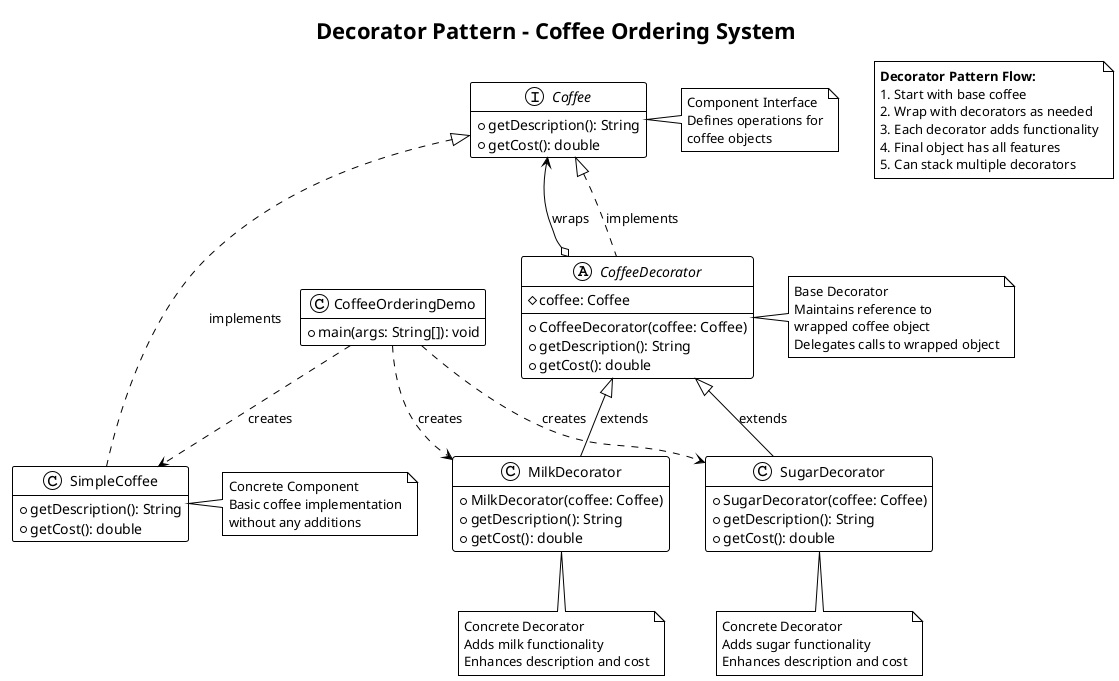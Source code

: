 @startuml Decorator Pattern - Coffee Ordering
!theme plain
hide empty members
title Decorator Pattern - Coffee Ordering System

interface Coffee {
    +getDescription(): String
    +getCost(): double
}

class SimpleCoffee {
    +getDescription(): String
    +getCost(): double
}

abstract class CoffeeDecorator {
    #coffee: Coffee
    +CoffeeDecorator(coffee: Coffee)
    +getDescription(): String
    +getCost(): double
}

class MilkDecorator {
    +MilkDecorator(coffee: Coffee)
    +getDescription(): String
    +getCost(): double
}

class SugarDecorator {
    +SugarDecorator(coffee: Coffee)
    +getDescription(): String
    +getCost(): double
}

class CoffeeOrderingDemo {
    +main(args: String[]): void
}

Coffee <|.. SimpleCoffee : implements
Coffee <|.. CoffeeDecorator : implements
CoffeeDecorator <|-- MilkDecorator : extends
CoffeeDecorator <|-- SugarDecorator : extends
CoffeeDecorator o--> Coffee : wraps
CoffeeOrderingDemo ..> SimpleCoffee : creates
CoffeeOrderingDemo ..> MilkDecorator : creates
CoffeeOrderingDemo ..> SugarDecorator : creates

note right of Coffee
  Component Interface
  Defines operations for
  coffee objects
end note

note right of SimpleCoffee
  Concrete Component
  Basic coffee implementation
  without any additions
end note

note right of CoffeeDecorator
  Base Decorator
  Maintains reference to
  wrapped coffee object
  Delegates calls to wrapped object
end note

note bottom of MilkDecorator
  Concrete Decorator
  Adds milk functionality
  Enhances description and cost
end note

note bottom of SugarDecorator
  Concrete Decorator
  Adds sugar functionality
  Enhances description and cost
end note

note as DecoratorFlow
  **Decorator Pattern Flow:**
  1. Start with base coffee
  2. Wrap with decorators as needed
  3. Each decorator adds functionality
  4. Final object has all features
  5. Can stack multiple decorators
end note

@enduml
